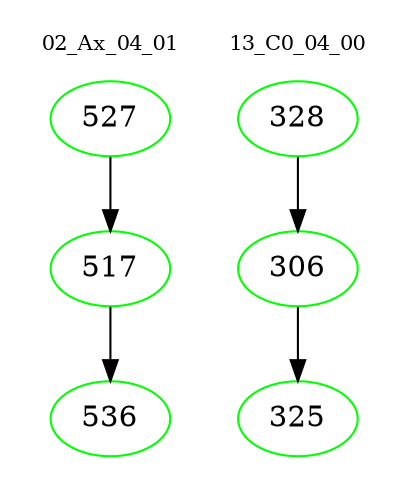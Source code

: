 digraph{
subgraph cluster_0 {
color = white
label = "02_Ax_04_01";
fontsize=10;
T0_527 [label="527", color="green"]
T0_527 -> T0_517 [color="black"]
T0_517 [label="517", color="green"]
T0_517 -> T0_536 [color="black"]
T0_536 [label="536", color="green"]
}
subgraph cluster_1 {
color = white
label = "13_C0_04_00";
fontsize=10;
T1_328 [label="328", color="green"]
T1_328 -> T1_306 [color="black"]
T1_306 [label="306", color="green"]
T1_306 -> T1_325 [color="black"]
T1_325 [label="325", color="green"]
}
}
